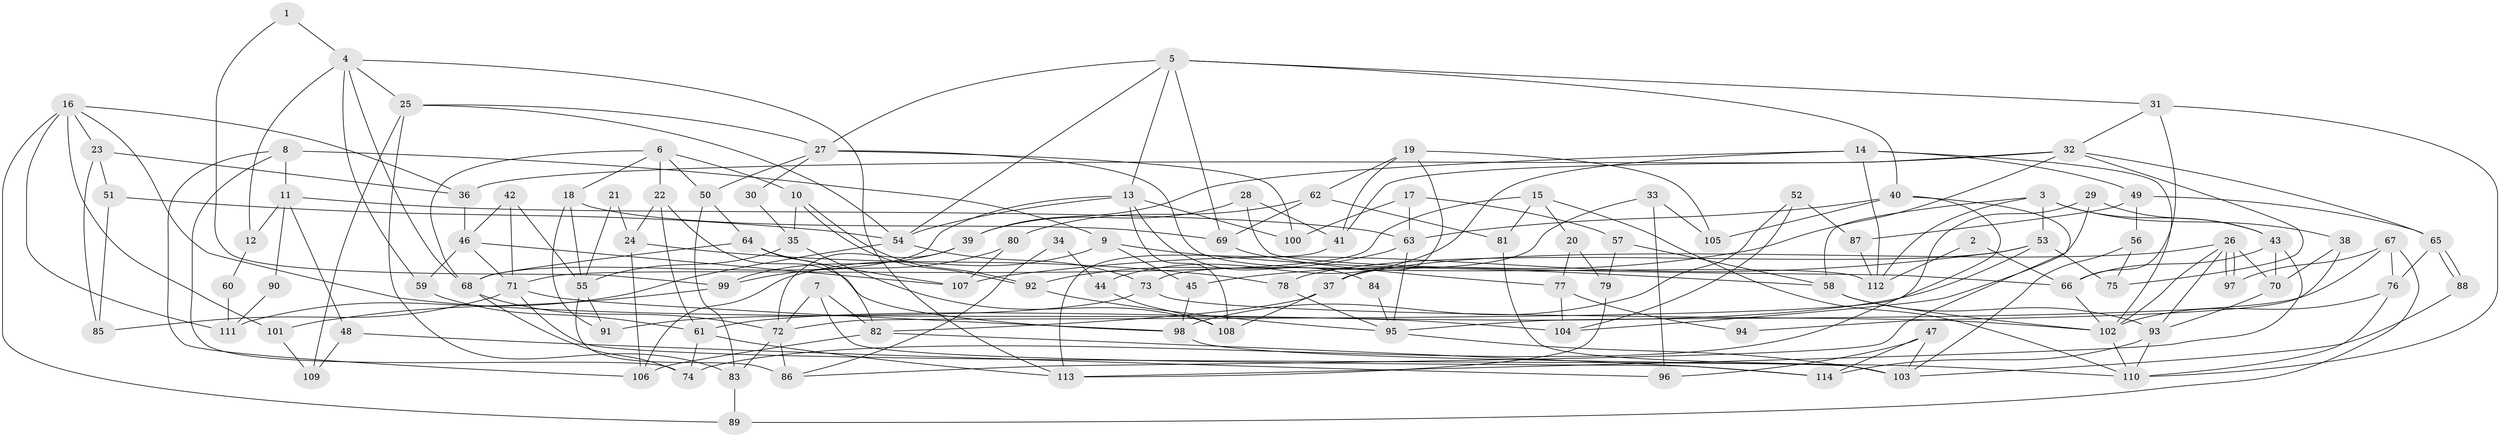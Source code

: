 // coarse degree distribution, {5: 0.17777777777777778, 4: 0.15555555555555556, 2: 0.1111111111111111, 7: 0.1111111111111111, 10: 0.044444444444444446, 3: 0.15555555555555556, 6: 0.13333333333333333, 9: 0.044444444444444446, 8: 0.044444444444444446, 14: 0.022222222222222223}
// Generated by graph-tools (version 1.1) at 2025/53/03/04/25 21:53:06]
// undirected, 114 vertices, 228 edges
graph export_dot {
graph [start="1"]
  node [color=gray90,style=filled];
  1;
  2;
  3;
  4;
  5;
  6;
  7;
  8;
  9;
  10;
  11;
  12;
  13;
  14;
  15;
  16;
  17;
  18;
  19;
  20;
  21;
  22;
  23;
  24;
  25;
  26;
  27;
  28;
  29;
  30;
  31;
  32;
  33;
  34;
  35;
  36;
  37;
  38;
  39;
  40;
  41;
  42;
  43;
  44;
  45;
  46;
  47;
  48;
  49;
  50;
  51;
  52;
  53;
  54;
  55;
  56;
  57;
  58;
  59;
  60;
  61;
  62;
  63;
  64;
  65;
  66;
  67;
  68;
  69;
  70;
  71;
  72;
  73;
  74;
  75;
  76;
  77;
  78;
  79;
  80;
  81;
  82;
  83;
  84;
  85;
  86;
  87;
  88;
  89;
  90;
  91;
  92;
  93;
  94;
  95;
  96;
  97;
  98;
  99;
  100;
  101;
  102;
  103;
  104;
  105;
  106;
  107;
  108;
  109;
  110;
  111;
  112;
  113;
  114;
  1 -- 99;
  1 -- 4;
  2 -- 112;
  2 -- 66;
  3 -- 58;
  3 -- 53;
  3 -- 38;
  3 -- 43;
  3 -- 112;
  4 -- 25;
  4 -- 68;
  4 -- 12;
  4 -- 59;
  4 -- 113;
  5 -- 27;
  5 -- 31;
  5 -- 13;
  5 -- 40;
  5 -- 54;
  5 -- 69;
  6 -- 50;
  6 -- 22;
  6 -- 10;
  6 -- 18;
  6 -- 68;
  7 -- 72;
  7 -- 114;
  7 -- 82;
  8 -- 11;
  8 -- 106;
  8 -- 9;
  8 -- 74;
  9 -- 106;
  9 -- 45;
  9 -- 58;
  10 -- 92;
  10 -- 92;
  10 -- 35;
  11 -- 48;
  11 -- 63;
  11 -- 12;
  11 -- 90;
  12 -- 60;
  13 -- 68;
  13 -- 54;
  13 -- 84;
  13 -- 100;
  13 -- 108;
  14 -- 112;
  14 -- 102;
  14 -- 39;
  14 -- 44;
  14 -- 49;
  15 -- 110;
  15 -- 71;
  15 -- 20;
  15 -- 81;
  16 -- 36;
  16 -- 23;
  16 -- 89;
  16 -- 101;
  16 -- 104;
  16 -- 111;
  17 -- 63;
  17 -- 100;
  17 -- 57;
  18 -- 69;
  18 -- 55;
  18 -- 91;
  19 -- 41;
  19 -- 37;
  19 -- 62;
  19 -- 105;
  20 -- 79;
  20 -- 77;
  21 -- 24;
  21 -- 55;
  22 -- 61;
  22 -- 98;
  22 -- 24;
  23 -- 36;
  23 -- 85;
  23 -- 51;
  24 -- 78;
  24 -- 106;
  25 -- 54;
  25 -- 83;
  25 -- 27;
  25 -- 109;
  26 -- 102;
  26 -- 97;
  26 -- 97;
  26 -- 37;
  26 -- 70;
  26 -- 93;
  27 -- 112;
  27 -- 30;
  27 -- 50;
  27 -- 100;
  28 -- 66;
  28 -- 39;
  28 -- 41;
  29 -- 43;
  29 -- 104;
  29 -- 72;
  30 -- 35;
  31 -- 66;
  31 -- 110;
  31 -- 32;
  32 -- 41;
  32 -- 36;
  32 -- 45;
  32 -- 65;
  32 -- 75;
  33 -- 73;
  33 -- 105;
  33 -- 96;
  34 -- 44;
  34 -- 86;
  35 -- 55;
  35 -- 108;
  36 -- 46;
  37 -- 108;
  37 -- 82;
  38 -- 70;
  38 -- 94;
  39 -- 72;
  39 -- 99;
  40 -- 86;
  40 -- 63;
  40 -- 74;
  40 -- 105;
  41 -- 113;
  42 -- 55;
  42 -- 71;
  42 -- 46;
  43 -- 70;
  43 -- 66;
  43 -- 113;
  44 -- 108;
  45 -- 98;
  46 -- 59;
  46 -- 71;
  46 -- 107;
  47 -- 114;
  47 -- 103;
  47 -- 96;
  48 -- 96;
  48 -- 109;
  49 -- 65;
  49 -- 56;
  49 -- 87;
  50 -- 64;
  50 -- 83;
  51 -- 54;
  51 -- 85;
  52 -- 104;
  52 -- 98;
  52 -- 87;
  53 -- 107;
  53 -- 61;
  53 -- 75;
  53 -- 78;
  54 -- 73;
  54 -- 111;
  55 -- 91;
  55 -- 86;
  56 -- 75;
  56 -- 103;
  57 -- 58;
  57 -- 79;
  58 -- 93;
  58 -- 102;
  59 -- 61;
  60 -- 111;
  61 -- 113;
  61 -- 74;
  62 -- 81;
  62 -- 69;
  62 -- 80;
  63 -- 92;
  63 -- 95;
  64 -- 82;
  64 -- 68;
  64 -- 107;
  65 -- 88;
  65 -- 88;
  65 -- 76;
  66 -- 102;
  67 -- 95;
  67 -- 89;
  67 -- 76;
  67 -- 97;
  68 -- 74;
  68 -- 72;
  69 -- 77;
  70 -- 93;
  71 -- 98;
  71 -- 85;
  71 -- 103;
  72 -- 83;
  72 -- 86;
  73 -- 102;
  73 -- 91;
  76 -- 102;
  76 -- 110;
  77 -- 94;
  77 -- 104;
  78 -- 95;
  79 -- 113;
  80 -- 107;
  80 -- 99;
  81 -- 103;
  82 -- 106;
  82 -- 114;
  83 -- 89;
  84 -- 95;
  87 -- 112;
  88 -- 103;
  90 -- 111;
  92 -- 95;
  93 -- 110;
  93 -- 114;
  95 -- 103;
  98 -- 110;
  99 -- 101;
  101 -- 109;
  102 -- 110;
}
